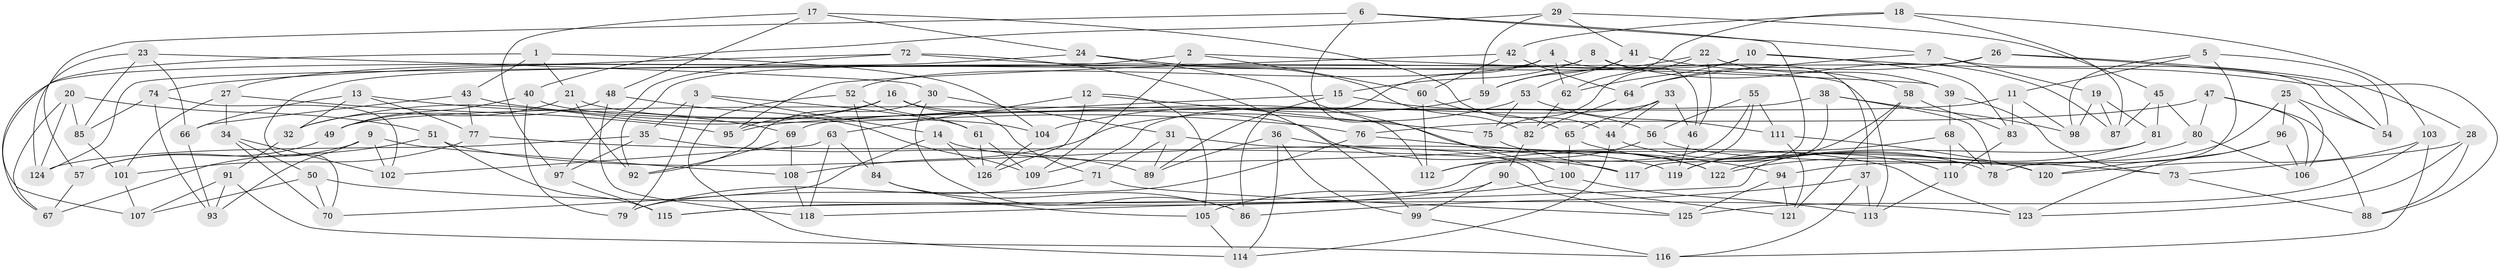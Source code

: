 // coarse degree distribution, {4: 0.32894736842105265, 6: 0.4342105263157895, 3: 0.07894736842105263, 5: 0.15789473684210525}
// Generated by graph-tools (version 1.1) at 2025/38/03/04/25 23:38:18]
// undirected, 126 vertices, 252 edges
graph export_dot {
  node [color=gray90,style=filled];
  1;
  2;
  3;
  4;
  5;
  6;
  7;
  8;
  9;
  10;
  11;
  12;
  13;
  14;
  15;
  16;
  17;
  18;
  19;
  20;
  21;
  22;
  23;
  24;
  25;
  26;
  27;
  28;
  29;
  30;
  31;
  32;
  33;
  34;
  35;
  36;
  37;
  38;
  39;
  40;
  41;
  42;
  43;
  44;
  45;
  46;
  47;
  48;
  49;
  50;
  51;
  52;
  53;
  54;
  55;
  56;
  57;
  58;
  59;
  60;
  61;
  62;
  63;
  64;
  65;
  66;
  67;
  68;
  69;
  70;
  71;
  72;
  73;
  74;
  75;
  76;
  77;
  78;
  79;
  80;
  81;
  82;
  83;
  84;
  85;
  86;
  87;
  88;
  89;
  90;
  91;
  92;
  93;
  94;
  95;
  96;
  97;
  98;
  99;
  100;
  101;
  102;
  103;
  104;
  105;
  106;
  107;
  108;
  109;
  110;
  111;
  112;
  113;
  114;
  115;
  116;
  117;
  118;
  119;
  120;
  121;
  122;
  123;
  124;
  125;
  126;
  1 -- 21;
  1 -- 107;
  1 -- 104;
  1 -- 43;
  2 -- 70;
  2 -- 60;
  2 -- 109;
  2 -- 39;
  3 -- 61;
  3 -- 79;
  3 -- 14;
  3 -- 35;
  4 -- 62;
  4 -- 86;
  4 -- 37;
  4 -- 52;
  5 -- 78;
  5 -- 11;
  5 -- 98;
  5 -- 54;
  6 -- 117;
  6 -- 100;
  6 -- 7;
  6 -- 57;
  7 -- 64;
  7 -- 19;
  7 -- 54;
  8 -- 46;
  8 -- 15;
  8 -- 87;
  8 -- 67;
  9 -- 102;
  9 -- 108;
  9 -- 93;
  9 -- 57;
  10 -- 88;
  10 -- 92;
  10 -- 83;
  10 -- 62;
  11 -- 69;
  11 -- 83;
  11 -- 98;
  12 -- 63;
  12 -- 126;
  12 -- 105;
  12 -- 75;
  13 -- 32;
  13 -- 69;
  13 -- 66;
  13 -- 77;
  14 -- 70;
  14 -- 126;
  14 -- 123;
  15 -- 89;
  15 -- 56;
  15 -- 95;
  16 -- 71;
  16 -- 95;
  16 -- 112;
  16 -- 32;
  17 -- 48;
  17 -- 97;
  17 -- 44;
  17 -- 24;
  18 -- 62;
  18 -- 42;
  18 -- 87;
  18 -- 103;
  19 -- 87;
  19 -- 98;
  19 -- 81;
  20 -- 85;
  20 -- 51;
  20 -- 124;
  20 -- 67;
  21 -- 32;
  21 -- 122;
  21 -- 92;
  22 -- 75;
  22 -- 59;
  22 -- 46;
  22 -- 39;
  23 -- 30;
  23 -- 85;
  23 -- 66;
  23 -- 124;
  24 -- 122;
  24 -- 82;
  24 -- 27;
  25 -- 94;
  25 -- 106;
  25 -- 96;
  25 -- 54;
  26 -- 124;
  26 -- 28;
  26 -- 64;
  26 -- 54;
  27 -- 34;
  27 -- 95;
  27 -- 101;
  28 -- 88;
  28 -- 123;
  28 -- 73;
  29 -- 41;
  29 -- 40;
  29 -- 45;
  29 -- 59;
  30 -- 86;
  30 -- 92;
  30 -- 31;
  31 -- 89;
  31 -- 71;
  31 -- 121;
  32 -- 91;
  33 -- 44;
  33 -- 46;
  33 -- 109;
  33 -- 65;
  34 -- 50;
  34 -- 102;
  34 -- 70;
  35 -- 97;
  35 -- 89;
  35 -- 124;
  36 -- 114;
  36 -- 120;
  36 -- 99;
  36 -- 89;
  37 -- 113;
  37 -- 116;
  37 -- 86;
  38 -- 98;
  38 -- 49;
  38 -- 78;
  38 -- 117;
  39 -- 68;
  39 -- 73;
  40 -- 49;
  40 -- 79;
  40 -- 104;
  41 -- 59;
  41 -- 53;
  41 -- 58;
  42 -- 60;
  42 -- 64;
  42 -- 95;
  43 -- 66;
  43 -- 77;
  43 -- 76;
  44 -- 78;
  44 -- 114;
  45 -- 81;
  45 -- 80;
  45 -- 87;
  46 -- 119;
  47 -- 106;
  47 -- 76;
  47 -- 88;
  47 -- 80;
  48 -- 118;
  48 -- 49;
  48 -- 109;
  49 -- 57;
  50 -- 107;
  50 -- 123;
  50 -- 70;
  51 -- 115;
  51 -- 67;
  51 -- 119;
  52 -- 61;
  52 -- 114;
  52 -- 84;
  53 -- 111;
  53 -- 75;
  53 -- 108;
  55 -- 56;
  55 -- 111;
  55 -- 112;
  55 -- 115;
  56 -- 112;
  56 -- 73;
  57 -- 67;
  58 -- 121;
  58 -- 83;
  58 -- 119;
  59 -- 104;
  60 -- 112;
  60 -- 65;
  61 -- 109;
  61 -- 126;
  62 -- 82;
  63 -- 84;
  63 -- 118;
  63 -- 102;
  64 -- 82;
  65 -- 100;
  65 -- 110;
  66 -- 93;
  68 -- 110;
  68 -- 119;
  68 -- 78;
  69 -- 108;
  69 -- 92;
  71 -- 125;
  71 -- 79;
  72 -- 97;
  72 -- 74;
  72 -- 99;
  72 -- 113;
  73 -- 88;
  74 -- 93;
  74 -- 102;
  74 -- 85;
  75 -- 117;
  76 -- 94;
  76 -- 79;
  77 -- 117;
  77 -- 101;
  80 -- 106;
  80 -- 122;
  81 -- 122;
  81 -- 118;
  82 -- 90;
  83 -- 110;
  84 -- 105;
  84 -- 86;
  85 -- 101;
  90 -- 115;
  90 -- 125;
  90 -- 99;
  91 -- 93;
  91 -- 116;
  91 -- 107;
  94 -- 125;
  94 -- 121;
  96 -- 123;
  96 -- 106;
  96 -- 120;
  97 -- 115;
  99 -- 116;
  100 -- 113;
  100 -- 105;
  101 -- 107;
  103 -- 125;
  103 -- 120;
  103 -- 116;
  104 -- 126;
  105 -- 114;
  108 -- 118;
  110 -- 113;
  111 -- 121;
  111 -- 120;
}
